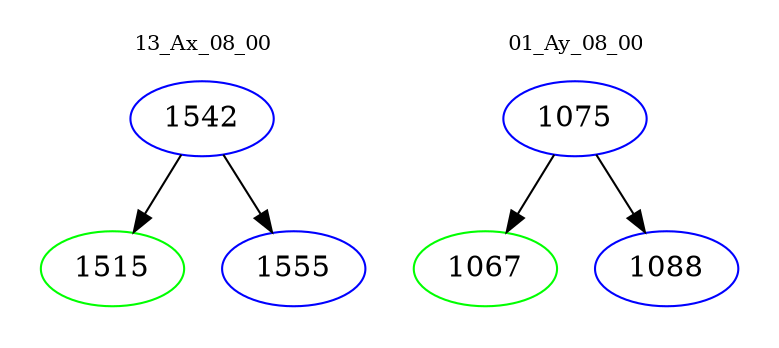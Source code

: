 digraph{
subgraph cluster_0 {
color = white
label = "13_Ax_08_00";
fontsize=10;
T0_1542 [label="1542", color="blue"]
T0_1542 -> T0_1515 [color="black"]
T0_1515 [label="1515", color="green"]
T0_1542 -> T0_1555 [color="black"]
T0_1555 [label="1555", color="blue"]
}
subgraph cluster_1 {
color = white
label = "01_Ay_08_00";
fontsize=10;
T1_1075 [label="1075", color="blue"]
T1_1075 -> T1_1067 [color="black"]
T1_1067 [label="1067", color="green"]
T1_1075 -> T1_1088 [color="black"]
T1_1088 [label="1088", color="blue"]
}
}
